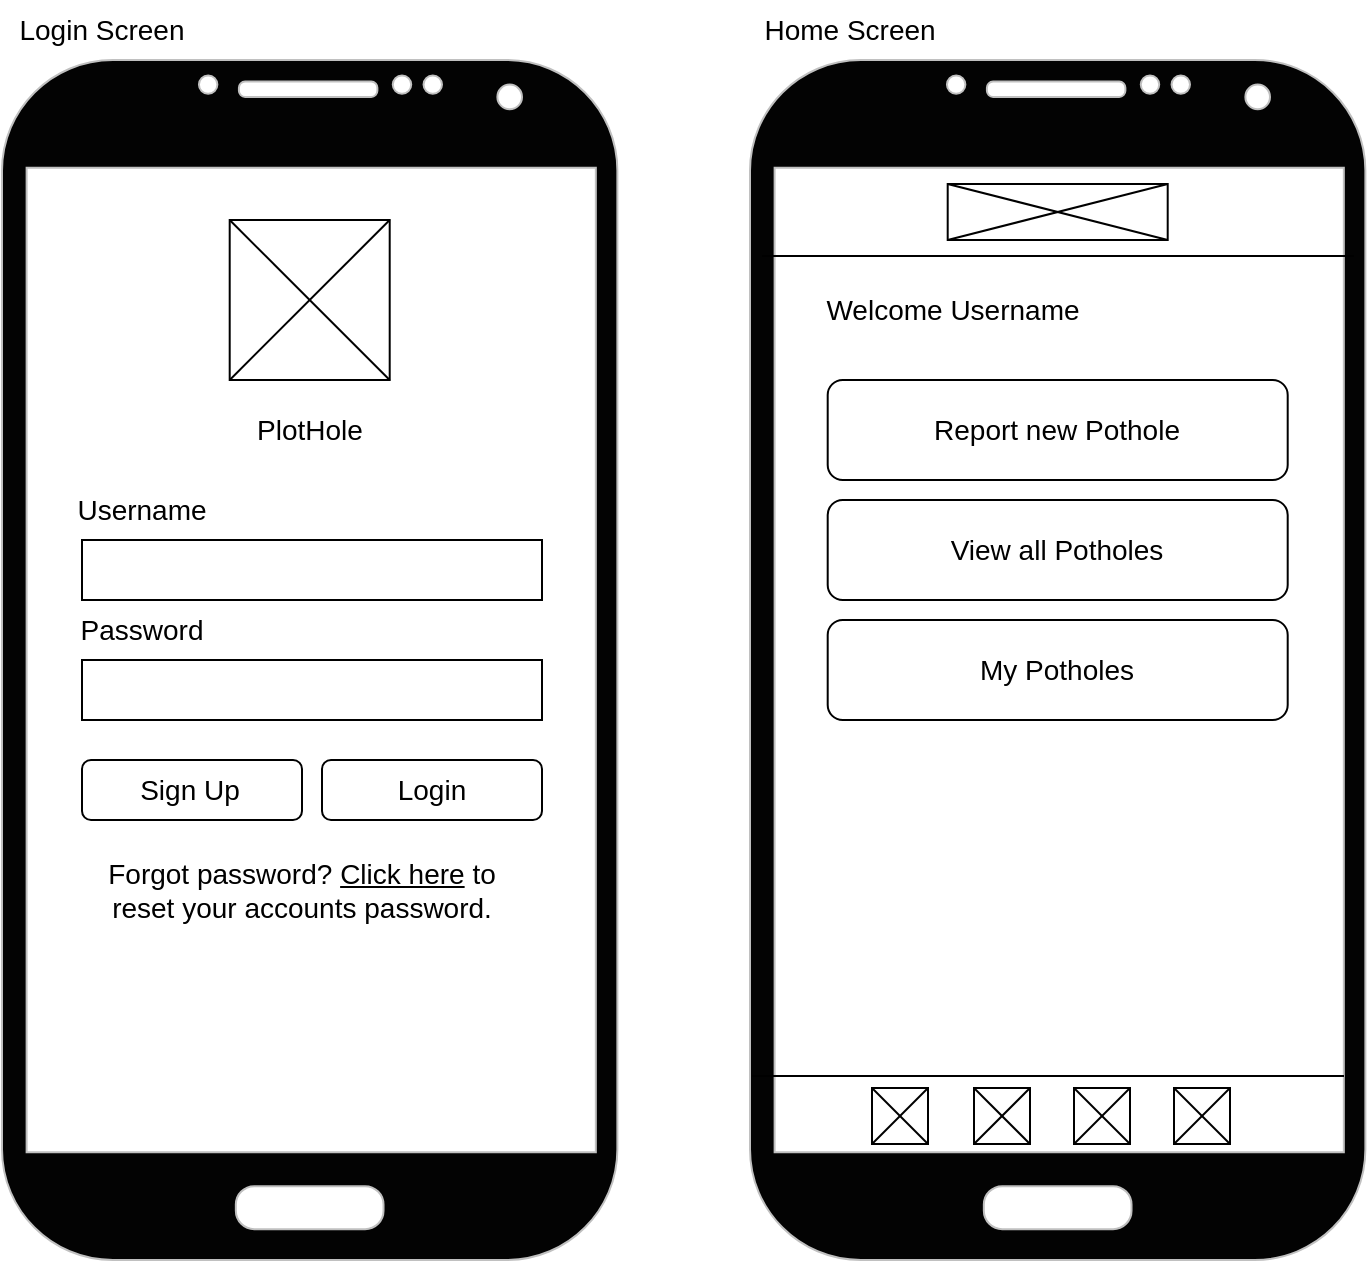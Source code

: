 <mxfile version="20.0.4" type="github">
  <diagram id="bjVdiDGDuuWrtINF5FNi" name="Page-1">
    <mxGraphModel dx="1358" dy="732" grid="1" gridSize="10" guides="1" tooltips="1" connect="1" arrows="1" fold="1" page="1" pageScale="1" pageWidth="827" pageHeight="1169" math="0" shadow="0">
      <root>
        <mxCell id="0" />
        <mxCell id="1" parent="0" />
        <mxCell id="cyxGZDUB5pEwBZSpqyzi-4" value="" style="verticalLabelPosition=bottom;verticalAlign=top;html=1;shadow=0;dashed=0;strokeWidth=1;shape=mxgraph.android.phone2;strokeColor=#c0c0c0;flipV=0;fillColor=#030303;" parent="1" vertex="1">
          <mxGeometry x="40" y="40" width="307.69" height="600" as="geometry" />
        </mxCell>
        <mxCell id="cyxGZDUB5pEwBZSpqyzi-10" value="" style="group" parent="1" vertex="1" connectable="0">
          <mxGeometry x="153.85" y="120" width="80.0" height="80" as="geometry" />
        </mxCell>
        <mxCell id="cyxGZDUB5pEwBZSpqyzi-7" value="" style="rounded=0;whiteSpace=wrap;html=1;fillColor=#FFFFFF;" parent="cyxGZDUB5pEwBZSpqyzi-10" vertex="1">
          <mxGeometry x="8.527e-14" width="80" height="80" as="geometry" />
        </mxCell>
        <mxCell id="cyxGZDUB5pEwBZSpqyzi-8" value="" style="endArrow=none;html=1;rounded=0;exitX=0;exitY=1;exitDx=0;exitDy=0;" parent="cyxGZDUB5pEwBZSpqyzi-10" source="cyxGZDUB5pEwBZSpqyzi-7" edge="1">
          <mxGeometry width="50" height="50" relative="1" as="geometry">
            <mxPoint x="30.0" y="50" as="sourcePoint" />
            <mxPoint x="80.0" as="targetPoint" />
          </mxGeometry>
        </mxCell>
        <mxCell id="cyxGZDUB5pEwBZSpqyzi-9" value="" style="endArrow=none;html=1;rounded=0;exitX=1;exitY=1;exitDx=0;exitDy=0;" parent="cyxGZDUB5pEwBZSpqyzi-10" source="cyxGZDUB5pEwBZSpqyzi-7" edge="1">
          <mxGeometry width="50" height="50" relative="1" as="geometry">
            <mxPoint x="-80" y="80" as="sourcePoint" />
            <mxPoint as="targetPoint" />
          </mxGeometry>
        </mxCell>
        <mxCell id="cyxGZDUB5pEwBZSpqyzi-15" value="PlotHole" style="text;html=1;strokeColor=none;fillColor=none;align=center;verticalAlign=middle;whiteSpace=wrap;rounded=0;fontSize=14;" parent="1" vertex="1">
          <mxGeometry x="163.85" y="210" width="60" height="30" as="geometry" />
        </mxCell>
        <mxCell id="cyxGZDUB5pEwBZSpqyzi-16" value="Username" style="text;html=1;strokeColor=none;fillColor=none;align=center;verticalAlign=middle;whiteSpace=wrap;rounded=0;fontSize=14;" parent="1" vertex="1">
          <mxGeometry x="80" y="250" width="60" height="30" as="geometry" />
        </mxCell>
        <mxCell id="cyxGZDUB5pEwBZSpqyzi-17" value="" style="rounded=0;whiteSpace=wrap;html=1;fontSize=14;fillColor=#FFFFFF;" parent="1" vertex="1">
          <mxGeometry x="80" y="280" width="230" height="30" as="geometry" />
        </mxCell>
        <mxCell id="cyxGZDUB5pEwBZSpqyzi-18" value="Password" style="text;html=1;strokeColor=none;fillColor=none;align=center;verticalAlign=middle;whiteSpace=wrap;rounded=0;fontSize=14;" parent="1" vertex="1">
          <mxGeometry x="80" y="310" width="60" height="30" as="geometry" />
        </mxCell>
        <mxCell id="cyxGZDUB5pEwBZSpqyzi-19" value="" style="rounded=0;whiteSpace=wrap;html=1;fontSize=14;fillColor=#FFFFFF;" parent="1" vertex="1">
          <mxGeometry x="80" y="340" width="230" height="30" as="geometry" />
        </mxCell>
        <mxCell id="cyxGZDUB5pEwBZSpqyzi-20" value="" style="rounded=1;whiteSpace=wrap;html=1;fontSize=14;fillColor=#FFFFFF;" parent="1" vertex="1">
          <mxGeometry x="80" y="390" width="110" height="30" as="geometry" />
        </mxCell>
        <mxCell id="cyxGZDUB5pEwBZSpqyzi-21" value="" style="rounded=1;whiteSpace=wrap;html=1;fontSize=14;fillColor=#FFFFFF;" parent="1" vertex="1">
          <mxGeometry x="200" y="390" width="110" height="30" as="geometry" />
        </mxCell>
        <mxCell id="cyxGZDUB5pEwBZSpqyzi-22" value="Sign Up" style="text;html=1;strokeColor=none;fillColor=none;align=center;verticalAlign=middle;whiteSpace=wrap;rounded=0;fontSize=14;" parent="1" vertex="1">
          <mxGeometry x="103.85" y="390" width="60" height="30" as="geometry" />
        </mxCell>
        <mxCell id="cyxGZDUB5pEwBZSpqyzi-23" value="Login" style="text;html=1;strokeColor=none;fillColor=none;align=center;verticalAlign=middle;whiteSpace=wrap;rounded=0;fontSize=14;" parent="1" vertex="1">
          <mxGeometry x="225" y="390" width="60" height="30" as="geometry" />
        </mxCell>
        <mxCell id="cyxGZDUB5pEwBZSpqyzi-24" value="Forgot password? &lt;u&gt;Click here&lt;/u&gt; to reset your accounts password." style="text;html=1;strokeColor=none;fillColor=none;align=center;verticalAlign=middle;whiteSpace=wrap;rounded=0;fontSize=14;" parent="1" vertex="1">
          <mxGeometry x="80" y="430" width="220" height="50" as="geometry" />
        </mxCell>
        <mxCell id="vHhuPsptqi6PCCdE8fra-1" value="" style="verticalLabelPosition=bottom;verticalAlign=top;html=1;shadow=0;dashed=0;strokeWidth=1;shape=mxgraph.android.phone2;strokeColor=#c0c0c0;flipV=0;fillColor=#030303;" vertex="1" parent="1">
          <mxGeometry x="414" y="40" width="307.69" height="600" as="geometry" />
        </mxCell>
        <mxCell id="vHhuPsptqi6PCCdE8fra-3" value="" style="endArrow=none;html=1;rounded=0;fontSize=14;" edge="1" parent="1">
          <mxGeometry width="50" height="50" relative="1" as="geometry">
            <mxPoint x="415" y="548" as="sourcePoint" />
            <mxPoint x="711" y="548" as="targetPoint" />
          </mxGeometry>
        </mxCell>
        <mxCell id="vHhuPsptqi6PCCdE8fra-8" value="" style="group" vertex="1" connectable="0" parent="1">
          <mxGeometry x="475" y="554" width="28" height="28" as="geometry" />
        </mxCell>
        <mxCell id="vHhuPsptqi6PCCdE8fra-9" value="" style="rounded=0;whiteSpace=wrap;html=1;fillColor=#FFFFFF;" vertex="1" parent="vHhuPsptqi6PCCdE8fra-8">
          <mxGeometry x="2.984e-14" width="28.0" height="28" as="geometry" />
        </mxCell>
        <mxCell id="vHhuPsptqi6PCCdE8fra-10" value="" style="endArrow=none;html=1;rounded=0;exitX=0;exitY=1;exitDx=0;exitDy=0;" edge="1" parent="vHhuPsptqi6PCCdE8fra-8" source="vHhuPsptqi6PCCdE8fra-9">
          <mxGeometry width="50" height="50" relative="1" as="geometry">
            <mxPoint x="10.5" y="17.5" as="sourcePoint" />
            <mxPoint x="28" as="targetPoint" />
          </mxGeometry>
        </mxCell>
        <mxCell id="vHhuPsptqi6PCCdE8fra-11" value="" style="endArrow=none;html=1;rounded=0;exitX=1;exitY=1;exitDx=0;exitDy=0;" edge="1" parent="vHhuPsptqi6PCCdE8fra-8" source="vHhuPsptqi6PCCdE8fra-9">
          <mxGeometry width="50" height="50" relative="1" as="geometry">
            <mxPoint x="-28.0" y="28" as="sourcePoint" />
            <mxPoint as="targetPoint" />
          </mxGeometry>
        </mxCell>
        <mxCell id="vHhuPsptqi6PCCdE8fra-12" value="" style="group" vertex="1" connectable="0" parent="1">
          <mxGeometry x="526" y="554" width="28" height="28" as="geometry" />
        </mxCell>
        <mxCell id="vHhuPsptqi6PCCdE8fra-13" value="" style="rounded=0;whiteSpace=wrap;html=1;fillColor=#FFFFFF;" vertex="1" parent="vHhuPsptqi6PCCdE8fra-12">
          <mxGeometry x="2.984e-14" width="28.0" height="28" as="geometry" />
        </mxCell>
        <mxCell id="vHhuPsptqi6PCCdE8fra-14" value="" style="endArrow=none;html=1;rounded=0;exitX=0;exitY=1;exitDx=0;exitDy=0;" edge="1" parent="vHhuPsptqi6PCCdE8fra-12" source="vHhuPsptqi6PCCdE8fra-13">
          <mxGeometry width="50" height="50" relative="1" as="geometry">
            <mxPoint x="10.5" y="17.5" as="sourcePoint" />
            <mxPoint x="28" as="targetPoint" />
          </mxGeometry>
        </mxCell>
        <mxCell id="vHhuPsptqi6PCCdE8fra-15" value="" style="endArrow=none;html=1;rounded=0;exitX=1;exitY=1;exitDx=0;exitDy=0;" edge="1" parent="vHhuPsptqi6PCCdE8fra-12" source="vHhuPsptqi6PCCdE8fra-13">
          <mxGeometry width="50" height="50" relative="1" as="geometry">
            <mxPoint x="-28.0" y="28" as="sourcePoint" />
            <mxPoint as="targetPoint" />
          </mxGeometry>
        </mxCell>
        <mxCell id="vHhuPsptqi6PCCdE8fra-16" value="" style="group" vertex="1" connectable="0" parent="1">
          <mxGeometry x="576" y="554" width="28" height="28" as="geometry" />
        </mxCell>
        <mxCell id="vHhuPsptqi6PCCdE8fra-17" value="" style="rounded=0;whiteSpace=wrap;html=1;fillColor=#FFFFFF;" vertex="1" parent="vHhuPsptqi6PCCdE8fra-16">
          <mxGeometry x="2.984e-14" width="28.0" height="28" as="geometry" />
        </mxCell>
        <mxCell id="vHhuPsptqi6PCCdE8fra-18" value="" style="endArrow=none;html=1;rounded=0;exitX=0;exitY=1;exitDx=0;exitDy=0;" edge="1" parent="vHhuPsptqi6PCCdE8fra-16" source="vHhuPsptqi6PCCdE8fra-17">
          <mxGeometry width="50" height="50" relative="1" as="geometry">
            <mxPoint x="10.5" y="17.5" as="sourcePoint" />
            <mxPoint x="28" as="targetPoint" />
          </mxGeometry>
        </mxCell>
        <mxCell id="vHhuPsptqi6PCCdE8fra-19" value="" style="endArrow=none;html=1;rounded=0;exitX=1;exitY=1;exitDx=0;exitDy=0;" edge="1" parent="vHhuPsptqi6PCCdE8fra-16" source="vHhuPsptqi6PCCdE8fra-17">
          <mxGeometry width="50" height="50" relative="1" as="geometry">
            <mxPoint x="-28.0" y="28" as="sourcePoint" />
            <mxPoint as="targetPoint" />
          </mxGeometry>
        </mxCell>
        <mxCell id="vHhuPsptqi6PCCdE8fra-20" value="" style="group" vertex="1" connectable="0" parent="1">
          <mxGeometry x="626" y="554" width="28" height="28" as="geometry" />
        </mxCell>
        <mxCell id="vHhuPsptqi6PCCdE8fra-21" value="" style="rounded=0;whiteSpace=wrap;html=1;fillColor=#FFFFFF;" vertex="1" parent="vHhuPsptqi6PCCdE8fra-20">
          <mxGeometry x="2.984e-14" width="28.0" height="28" as="geometry" />
        </mxCell>
        <mxCell id="vHhuPsptqi6PCCdE8fra-22" value="" style="endArrow=none;html=1;rounded=0;exitX=0;exitY=1;exitDx=0;exitDy=0;" edge="1" parent="vHhuPsptqi6PCCdE8fra-20" source="vHhuPsptqi6PCCdE8fra-21">
          <mxGeometry width="50" height="50" relative="1" as="geometry">
            <mxPoint x="10.5" y="17.5" as="sourcePoint" />
            <mxPoint x="28" as="targetPoint" />
          </mxGeometry>
        </mxCell>
        <mxCell id="vHhuPsptqi6PCCdE8fra-23" value="" style="endArrow=none;html=1;rounded=0;exitX=1;exitY=1;exitDx=0;exitDy=0;" edge="1" parent="vHhuPsptqi6PCCdE8fra-20" source="vHhuPsptqi6PCCdE8fra-21">
          <mxGeometry width="50" height="50" relative="1" as="geometry">
            <mxPoint x="-28.0" y="28" as="sourcePoint" />
            <mxPoint as="targetPoint" />
          </mxGeometry>
        </mxCell>
        <mxCell id="vHhuPsptqi6PCCdE8fra-24" value="" style="endArrow=none;html=1;rounded=0;fontSize=14;" edge="1" parent="1">
          <mxGeometry width="50" height="50" relative="1" as="geometry">
            <mxPoint x="420.0" y="138" as="sourcePoint" />
            <mxPoint x="716" y="138" as="targetPoint" />
          </mxGeometry>
        </mxCell>
        <mxCell id="vHhuPsptqi6PCCdE8fra-27" value="" style="group" vertex="1" connectable="0" parent="1">
          <mxGeometry x="512.85" y="102" width="110" height="28" as="geometry" />
        </mxCell>
        <mxCell id="vHhuPsptqi6PCCdE8fra-28" value="" style="rounded=0;whiteSpace=wrap;html=1;fillColor=#FFFFFF;" vertex="1" parent="vHhuPsptqi6PCCdE8fra-27">
          <mxGeometry x="1.172e-13" width="110.0" height="28" as="geometry" />
        </mxCell>
        <mxCell id="vHhuPsptqi6PCCdE8fra-29" value="" style="endArrow=none;html=1;rounded=0;exitX=0;exitY=1;exitDx=0;exitDy=0;" edge="1" parent="vHhuPsptqi6PCCdE8fra-27" source="vHhuPsptqi6PCCdE8fra-28">
          <mxGeometry width="50" height="50" relative="1" as="geometry">
            <mxPoint x="41.25" y="17.5" as="sourcePoint" />
            <mxPoint x="110" as="targetPoint" />
          </mxGeometry>
        </mxCell>
        <mxCell id="vHhuPsptqi6PCCdE8fra-30" value="" style="endArrow=none;html=1;rounded=0;exitX=1;exitY=1;exitDx=0;exitDy=0;" edge="1" parent="vHhuPsptqi6PCCdE8fra-27" source="vHhuPsptqi6PCCdE8fra-28">
          <mxGeometry width="50" height="50" relative="1" as="geometry">
            <mxPoint x="-110.0" y="28" as="sourcePoint" />
            <mxPoint as="targetPoint" />
          </mxGeometry>
        </mxCell>
        <mxCell id="vHhuPsptqi6PCCdE8fra-33" value="Welcome Username" style="text;html=1;strokeColor=none;fillColor=none;align=center;verticalAlign=middle;whiteSpace=wrap;rounded=0;fontSize=14;" vertex="1" parent="1">
          <mxGeometry x="441.5" y="150" width="147" height="30" as="geometry" />
        </mxCell>
        <mxCell id="vHhuPsptqi6PCCdE8fra-34" value="" style="rounded=1;whiteSpace=wrap;html=1;fontSize=14;fillColor=#FFFFFF;" vertex="1" parent="1">
          <mxGeometry x="452.85" y="200" width="230" height="50" as="geometry" />
        </mxCell>
        <mxCell id="vHhuPsptqi6PCCdE8fra-35" value="Report new Pothole" style="text;html=1;strokeColor=none;fillColor=none;align=center;verticalAlign=middle;whiteSpace=wrap;rounded=0;fontSize=14;" vertex="1" parent="1">
          <mxGeometry x="494.35" y="210" width="147" height="30" as="geometry" />
        </mxCell>
        <mxCell id="vHhuPsptqi6PCCdE8fra-36" value="" style="rounded=1;whiteSpace=wrap;html=1;fontSize=14;fillColor=#FFFFFF;" vertex="1" parent="1">
          <mxGeometry x="452.85" y="260" width="230" height="50" as="geometry" />
        </mxCell>
        <mxCell id="vHhuPsptqi6PCCdE8fra-37" value="View all Potholes" style="text;html=1;strokeColor=none;fillColor=none;align=center;verticalAlign=middle;whiteSpace=wrap;rounded=0;fontSize=14;" vertex="1" parent="1">
          <mxGeometry x="494.35" y="270" width="147" height="30" as="geometry" />
        </mxCell>
        <mxCell id="vHhuPsptqi6PCCdE8fra-38" value="" style="rounded=1;whiteSpace=wrap;html=1;fontSize=14;fillColor=#FFFFFF;" vertex="1" parent="1">
          <mxGeometry x="452.85" y="320" width="230" height="50" as="geometry" />
        </mxCell>
        <mxCell id="vHhuPsptqi6PCCdE8fra-39" value="My Potholes" style="text;html=1;strokeColor=none;fillColor=none;align=center;verticalAlign=middle;whiteSpace=wrap;rounded=0;fontSize=14;" vertex="1" parent="1">
          <mxGeometry x="494.35" y="330" width="147" height="30" as="geometry" />
        </mxCell>
        <mxCell id="vHhuPsptqi6PCCdE8fra-42" value="Login Screen" style="text;html=1;strokeColor=none;fillColor=none;align=center;verticalAlign=middle;whiteSpace=wrap;rounded=0;fontSize=14;" vertex="1" parent="1">
          <mxGeometry x="40" y="10" width="100" height="30" as="geometry" />
        </mxCell>
        <mxCell id="vHhuPsptqi6PCCdE8fra-43" value="Home Screen" style="text;html=1;strokeColor=none;fillColor=none;align=center;verticalAlign=middle;whiteSpace=wrap;rounded=0;fontSize=14;" vertex="1" parent="1">
          <mxGeometry x="414" y="10" width="100" height="30" as="geometry" />
        </mxCell>
      </root>
    </mxGraphModel>
  </diagram>
</mxfile>

